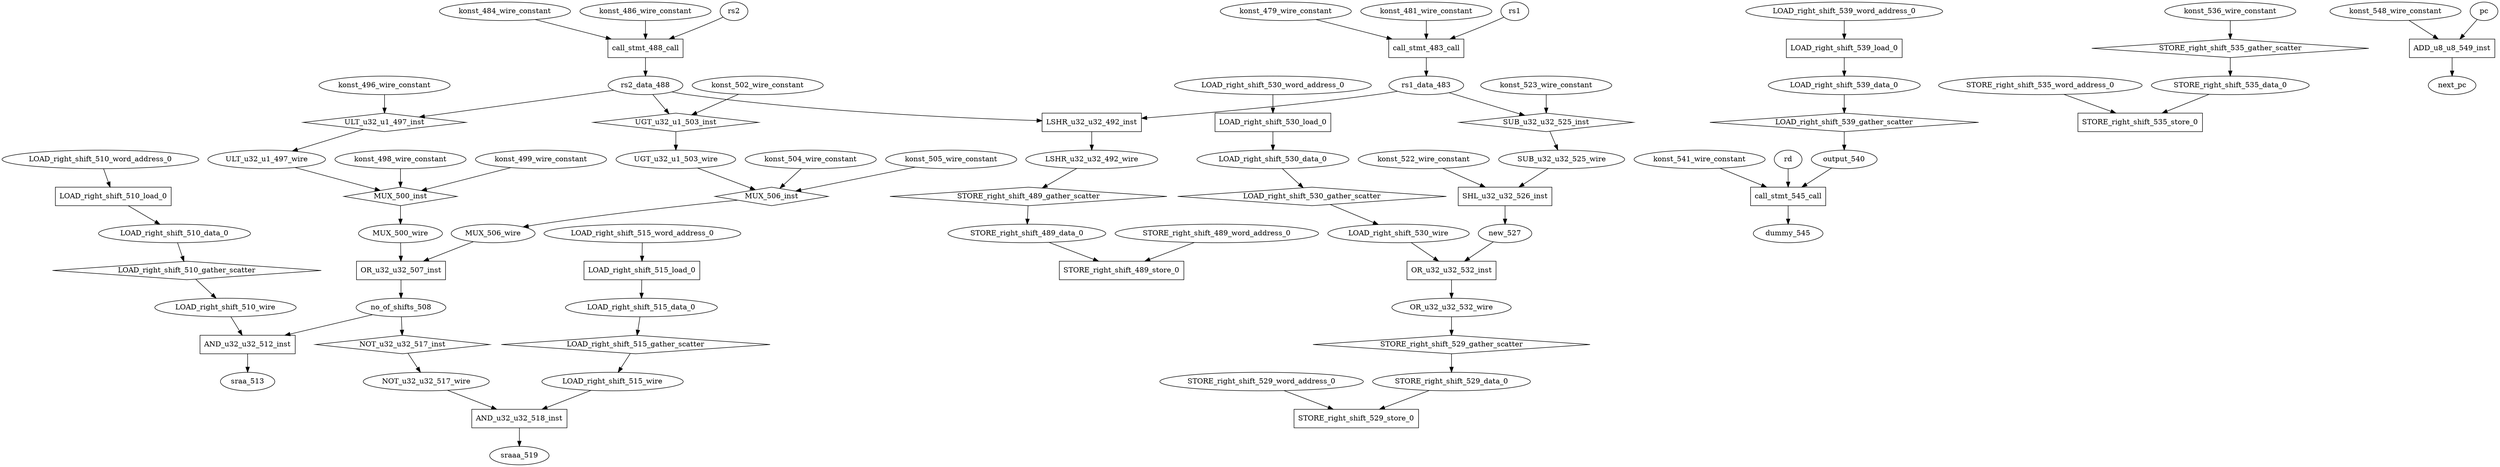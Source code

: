 digraph data_path {
  LOAD_right_shift_510_data_0 [shape=ellipse];
  LOAD_right_shift_510_wire [shape=ellipse];
  LOAD_right_shift_510_word_address_0 [shape=ellipse];
  LOAD_right_shift_515_data_0 [shape=ellipse];
  LOAD_right_shift_515_wire [shape=ellipse];
  LOAD_right_shift_515_word_address_0 [shape=ellipse];
  LOAD_right_shift_530_data_0 [shape=ellipse];
  LOAD_right_shift_530_wire [shape=ellipse];
  LOAD_right_shift_530_word_address_0 [shape=ellipse];
  LOAD_right_shift_539_data_0 [shape=ellipse];
  LOAD_right_shift_539_word_address_0 [shape=ellipse];
  LSHR_u32_u32_492_wire [shape=ellipse];
  MUX_500_wire [shape=ellipse];
  MUX_506_wire [shape=ellipse];
  NOT_u32_u32_517_wire [shape=ellipse];
  OR_u32_u32_532_wire [shape=ellipse];
  STORE_right_shift_489_data_0 [shape=ellipse];
  STORE_right_shift_489_word_address_0 [shape=ellipse];
  STORE_right_shift_529_data_0 [shape=ellipse];
  STORE_right_shift_529_word_address_0 [shape=ellipse];
  STORE_right_shift_535_data_0 [shape=ellipse];
  STORE_right_shift_535_word_address_0 [shape=ellipse];
  SUB_u32_u32_525_wire [shape=ellipse];
  UGT_u32_u1_503_wire [shape=ellipse];
  ULT_u32_u1_497_wire [shape=ellipse];
  dummy_545 [shape=ellipse];
  konst_479_wire_constant [shape=ellipse];
  konst_481_wire_constant [shape=ellipse];
  konst_484_wire_constant [shape=ellipse];
  konst_486_wire_constant [shape=ellipse];
  konst_496_wire_constant [shape=ellipse];
  konst_498_wire_constant [shape=ellipse];
  konst_499_wire_constant [shape=ellipse];
  konst_502_wire_constant [shape=ellipse];
  konst_504_wire_constant [shape=ellipse];
  konst_505_wire_constant [shape=ellipse];
  konst_522_wire_constant [shape=ellipse];
  konst_523_wire_constant [shape=ellipse];
  konst_536_wire_constant [shape=ellipse];
  konst_541_wire_constant [shape=ellipse];
  konst_548_wire_constant [shape=ellipse];
  new_527 [shape=ellipse];
  no_of_shifts_508 [shape=ellipse];
  output_540 [shape=ellipse];
  rs1_data_483 [shape=ellipse];
  rs2_data_488 [shape=ellipse];
  sraa_513 [shape=ellipse];
  sraaa_519 [shape=ellipse];
  ADD_u8_u8_549_inst [shape=rectangle];
pc  -> ADD_u8_u8_549_inst;
konst_548_wire_constant  -> ADD_u8_u8_549_inst;
ADD_u8_u8_549_inst -> next_pc;
  AND_u32_u32_512_inst [shape=rectangle];
LOAD_right_shift_510_wire  -> AND_u32_u32_512_inst;
no_of_shifts_508  -> AND_u32_u32_512_inst;
AND_u32_u32_512_inst -> sraa_513;
  AND_u32_u32_518_inst [shape=rectangle];
LOAD_right_shift_515_wire  -> AND_u32_u32_518_inst;
NOT_u32_u32_517_wire  -> AND_u32_u32_518_inst;
AND_u32_u32_518_inst -> sraaa_519;
  LOAD_right_shift_510_gather_scatter [shape=diamond];
LOAD_right_shift_510_data_0  -> LOAD_right_shift_510_gather_scatter;
LOAD_right_shift_510_gather_scatter -> LOAD_right_shift_510_wire;
  LOAD_right_shift_510_load_0 [shape=rectangle];
LOAD_right_shift_510_word_address_0  -> LOAD_right_shift_510_load_0;
LOAD_right_shift_510_load_0 -> LOAD_right_shift_510_data_0;
  LOAD_right_shift_515_gather_scatter [shape=diamond];
LOAD_right_shift_515_data_0  -> LOAD_right_shift_515_gather_scatter;
LOAD_right_shift_515_gather_scatter -> LOAD_right_shift_515_wire;
  LOAD_right_shift_515_load_0 [shape=rectangle];
LOAD_right_shift_515_word_address_0  -> LOAD_right_shift_515_load_0;
LOAD_right_shift_515_load_0 -> LOAD_right_shift_515_data_0;
  LOAD_right_shift_530_gather_scatter [shape=diamond];
LOAD_right_shift_530_data_0  -> LOAD_right_shift_530_gather_scatter;
LOAD_right_shift_530_gather_scatter -> LOAD_right_shift_530_wire;
  LOAD_right_shift_530_load_0 [shape=rectangle];
LOAD_right_shift_530_word_address_0  -> LOAD_right_shift_530_load_0;
LOAD_right_shift_530_load_0 -> LOAD_right_shift_530_data_0;
  LOAD_right_shift_539_gather_scatter [shape=diamond];
LOAD_right_shift_539_data_0  -> LOAD_right_shift_539_gather_scatter;
LOAD_right_shift_539_gather_scatter -> output_540;
  LOAD_right_shift_539_load_0 [shape=rectangle];
LOAD_right_shift_539_word_address_0  -> LOAD_right_shift_539_load_0;
LOAD_right_shift_539_load_0 -> LOAD_right_shift_539_data_0;
  LSHR_u32_u32_492_inst [shape=rectangle];
rs1_data_483  -> LSHR_u32_u32_492_inst;
rs2_data_488  -> LSHR_u32_u32_492_inst;
LSHR_u32_u32_492_inst -> LSHR_u32_u32_492_wire;
  MUX_500_inst [shape=diamond];
ULT_u32_u1_497_wire  -> MUX_500_inst;
konst_498_wire_constant  -> MUX_500_inst;
konst_499_wire_constant  -> MUX_500_inst;
MUX_500_inst -> MUX_500_wire;
  MUX_506_inst [shape=diamond];
UGT_u32_u1_503_wire  -> MUX_506_inst;
konst_504_wire_constant  -> MUX_506_inst;
konst_505_wire_constant  -> MUX_506_inst;
MUX_506_inst -> MUX_506_wire;
  NOT_u32_u32_517_inst [shape=diamond];
no_of_shifts_508  -> NOT_u32_u32_517_inst;
NOT_u32_u32_517_inst -> NOT_u32_u32_517_wire;
  OR_u32_u32_507_inst [shape=rectangle];
MUX_500_wire  -> OR_u32_u32_507_inst;
MUX_506_wire  -> OR_u32_u32_507_inst;
OR_u32_u32_507_inst -> no_of_shifts_508;
  OR_u32_u32_532_inst [shape=rectangle];
LOAD_right_shift_530_wire  -> OR_u32_u32_532_inst;
new_527  -> OR_u32_u32_532_inst;
OR_u32_u32_532_inst -> OR_u32_u32_532_wire;
  SHL_u32_u32_526_inst [shape=rectangle];
konst_522_wire_constant  -> SHL_u32_u32_526_inst;
SUB_u32_u32_525_wire  -> SHL_u32_u32_526_inst;
SHL_u32_u32_526_inst -> new_527;
  STORE_right_shift_489_gather_scatter [shape=diamond];
LSHR_u32_u32_492_wire  -> STORE_right_shift_489_gather_scatter;
STORE_right_shift_489_gather_scatter -> STORE_right_shift_489_data_0;
  STORE_right_shift_489_store_0 [shape=rectangle];
STORE_right_shift_489_word_address_0  -> STORE_right_shift_489_store_0;
STORE_right_shift_489_data_0  -> STORE_right_shift_489_store_0;
  STORE_right_shift_529_gather_scatter [shape=diamond];
OR_u32_u32_532_wire  -> STORE_right_shift_529_gather_scatter;
STORE_right_shift_529_gather_scatter -> STORE_right_shift_529_data_0;
  STORE_right_shift_529_store_0 [shape=rectangle];
STORE_right_shift_529_word_address_0  -> STORE_right_shift_529_store_0;
STORE_right_shift_529_data_0  -> STORE_right_shift_529_store_0;
  STORE_right_shift_535_gather_scatter [shape=diamond];
konst_536_wire_constant  -> STORE_right_shift_535_gather_scatter;
STORE_right_shift_535_gather_scatter -> STORE_right_shift_535_data_0;
  STORE_right_shift_535_store_0 [shape=rectangle];
STORE_right_shift_535_word_address_0  -> STORE_right_shift_535_store_0;
STORE_right_shift_535_data_0  -> STORE_right_shift_535_store_0;
  SUB_u32_u32_525_inst [shape=diamond];
konst_523_wire_constant  -> SUB_u32_u32_525_inst;
rs1_data_483  -> SUB_u32_u32_525_inst;
SUB_u32_u32_525_inst -> SUB_u32_u32_525_wire;
  UGT_u32_u1_503_inst [shape=diamond];
rs2_data_488  -> UGT_u32_u1_503_inst;
konst_502_wire_constant  -> UGT_u32_u1_503_inst;
UGT_u32_u1_503_inst -> UGT_u32_u1_503_wire;
  ULT_u32_u1_497_inst [shape=diamond];
rs2_data_488  -> ULT_u32_u1_497_inst;
konst_496_wire_constant  -> ULT_u32_u1_497_inst;
ULT_u32_u1_497_inst -> ULT_u32_u1_497_wire;
  call_stmt_483_call [shape=rectangle];
konst_479_wire_constant  -> call_stmt_483_call;
rs1  -> call_stmt_483_call;
konst_481_wire_constant  -> call_stmt_483_call;
call_stmt_483_call -> rs1_data_483;
  call_stmt_488_call [shape=rectangle];
konst_484_wire_constant  -> call_stmt_488_call;
rs2  -> call_stmt_488_call;
konst_486_wire_constant  -> call_stmt_488_call;
call_stmt_488_call -> rs2_data_488;
  call_stmt_545_call [shape=rectangle];
konst_541_wire_constant  -> call_stmt_545_call;
rd  -> call_stmt_545_call;
output_540  -> call_stmt_545_call;
call_stmt_545_call -> dummy_545;
}
